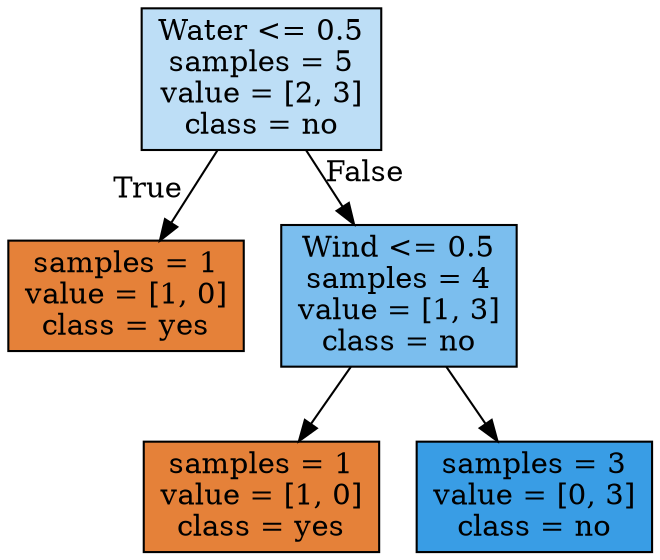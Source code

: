 digraph Tree {
node [shape=box, style="filled", color="black"] ;
0 [label="Water <= 0.5\nsamples = 5\nvalue = [2, 3]\nclass = no", fillcolor="#399de555"] ;
1 [label="samples = 1\nvalue = [1, 0]\nclass = yes", fillcolor="#e58139ff"] ;
0 -> 1 [labeldistance=2.5, labelangle=45, headlabel="True"] ;
2 [label="Wind <= 0.5\nsamples = 4\nvalue = [1, 3]\nclass = no", fillcolor="#399de5aa"] ;
0 -> 2 [labeldistance=2.5, labelangle=-45, headlabel="False"] ;
3 [label="samples = 1\nvalue = [1, 0]\nclass = yes", fillcolor="#e58139ff"] ;
2 -> 3 ;
4 [label="samples = 3\nvalue = [0, 3]\nclass = no", fillcolor="#399de5ff"] ;
2 -> 4 ;
}